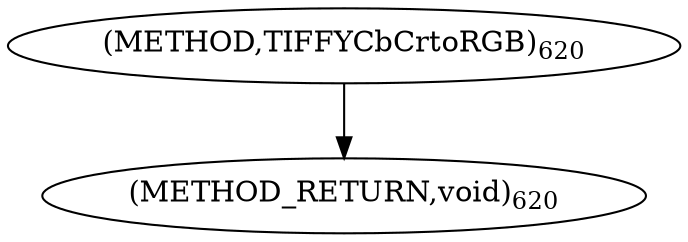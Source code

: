 digraph "TIFFYCbCrtoRGB" {  
"9373" [label = <(METHOD,TIFFYCbCrtoRGB)<SUB>620</SUB>> ]
"9381" [label = <(METHOD_RETURN,void)<SUB>620</SUB>> ]
  "9373" -> "9381" 
}
